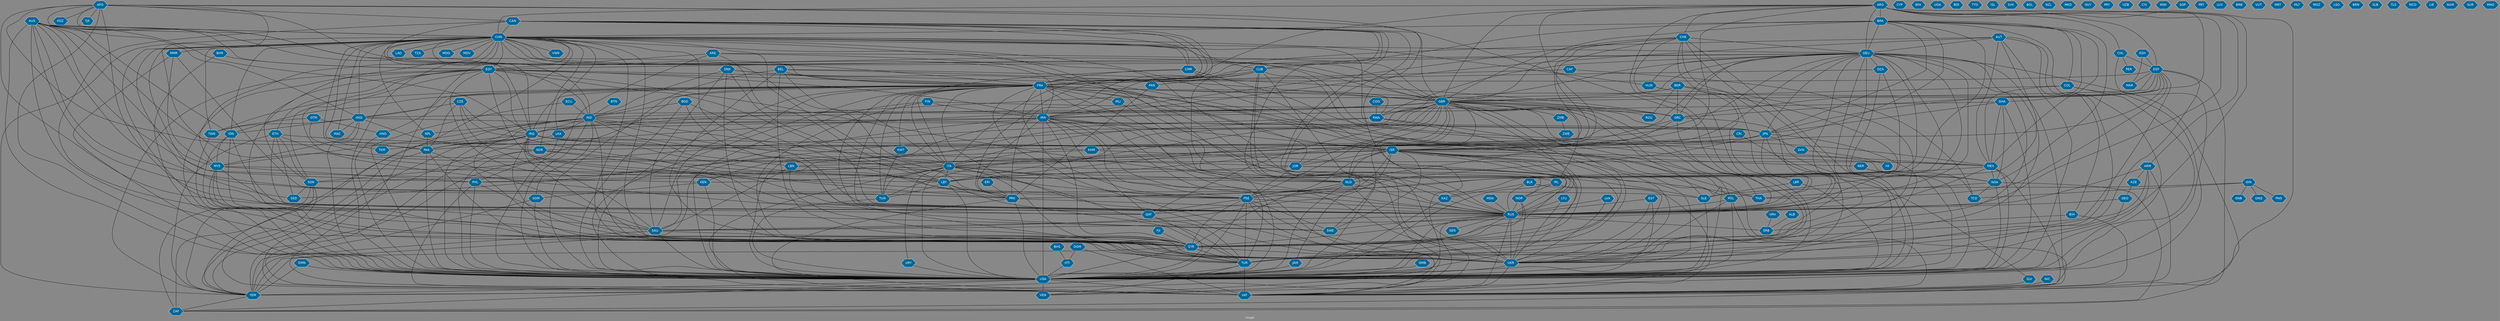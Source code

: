 // Countries together in item graph
graph {
	graph [bgcolor="#888888" fontcolor=white fontsize=12 label="Graph" outputorder=edgesfirst overlap=prism]
	node [color=white fillcolor="#006699" fontcolor=white fontname=Helvetica shape=hexagon style=filled]
	edge [arrowhead=open color=black fontcolor=white fontname=Courier fontsize=12]
		GRC [label=GRC]
		DEU [label=DEU]
		YEM [label=YEM]
		EGY [label=EGY]
		CHN [label=CHN]
		IRQ [label=IRQ]
		IRN [label=IRN]
		RUS [label=RUS]
		UKR [label=UKR]
		SLV [label=SLV]
		ZAF [label=ZAF]
		USA [label=USA]
		PSE [label=PSE]
		TUN [label=TUN]
		TWN [label=TWN]
		GTM [label=GTM]
		MEX [label=MEX]
		HKG [label=HKG]
		AUS [label=AUS]
		SOM [label=SOM]
		IND [label=IND]
		ISR [label=ISR]
		AFG [label=AFG]
		THA [label=THA]
		NPL [label=NPL]
		SSD [label=SSD]
		SDN [label=SDN]
		CYP [label=CYP]
		HTI [label=HTI]
		BRA [label=BRA]
		NOR [label=NOR]
		MYS [label=MYS]
		KOR [label=KOR]
		PRK [label=PRK]
		GBR [label=GBR]
		KHM [label=KHM]
		CUB [label=CUB]
		ARE [label=ARE]
		FRA [label=FRA]
		SYR [label=SYR]
		BFA [label=BFA]
		VAT [label=VAT]
		PAK [label=PAK]
		LKA [label=LKA]
		DNK [label=DNK]
		UGA [label=UGA]
		MAR [label=MAR]
		NLD [label=NLD]
		SAU [label=SAU]
		JOR [label=JOR]
		SLE [label=SLE]
		BIH [label=BIH]
		NIC [label=NIC]
		COG [label=COG]
		BGD [label=BGD]
		COL [label=COL]
		BEL [label=BEL]
		VEN [label=VEN]
		IRL [label=IRL]
		NGA [label=NGA]
		BDI [label=BDI]
		MMR [label=MMR]
		GEO [label=GEO]
		CAN [label=CAN]
		LBY [label=LBY]
		ITA [label=ITA]
		KAZ [label=KAZ]
		CAF [label=CAF]
		ARG [label=ARG]
		CHL [label=CHL]
		POL [label=POL]
		TTO [label=TTO]
		QAT [label=QAT]
		HND [label=HND]
		MDG [label=MDG]
		TUR [label=TUR]
		PAN [label=PAN]
		JPN [label=JPN]
		PHL [label=PHL]
		DOM [label=DOM]
		LBR [label=LBR]
		ARM [label=ARM]
		IDN [label=IDN]
		ROU [label=ROU]
		ESP [label=ESP]
		EST [label=EST]
		URY [label=URY]
		ECU [label=ECU]
		LTU [label=LTU]
		CZE [label=CZE]
		CHE [label=CHE]
		PER [label=PER]
		MDV [label=MDV]
		XK [label=XK]
		CMR [label=CMR]
		GIN [label=GIN]
		GNQ [label=GNQ]
		HUN [label=HUN]
		DZA [label=DZA]
		LBN [label=LBN]
		ISL [label=ISL]
		PNG [label=PNG]
		GHA [label=GHA]
		KEN [label=KEN]
		SVK [label=SVK]
		MLI [label=MLI]
		BOL [label=BOL]
		VNM [label=VNM]
		RWA [label=RWA]
		NZL [label=NZL]
		BHR [label=BHR]
		MKD [label=MKD]
		FIN [label=FIN]
		GUY [label=GUY]
		ZWE [label=ZWE]
		PRY [label=PRY]
		BGR [label=BGR]
		AUT [label=AUT]
		UZB [label=UZB]
		CIV [label=CIV]
		SWE [label=SWE]
		MWI [label=MWI]
		SEN [label=SEN]
		SGP [label=SGP]
		LVA [label=LVA]
		MDA [label=MDA]
		PRT [label=PRT]
		AZE [label=AZE]
		KGZ [label=KGZ]
		CRI [label=CRI]
		SRB [label=SRB]
		ALB [label=ALB]
		KWT [label=KWT]
		LUX [label=LUX]
		BRB [label=BRB]
		VUT [label=VUT]
		TCD [label=TCD]
		JAM [label=JAM]
		HRV [label=HRV]
		FJI [label=FJI]
		MRT [label=MRT]
		MAC [label=MAC]
		BLR [label=BLR]
		NER [label=NER]
		ZMB [label=ZMB]
		LAO [label=LAO]
		ERI [label=ERI]
		TJK [label=TJK]
		GMB [label=GMB]
		ETH [label=ETH]
		SVN [label=SVN]
		TZA [label=TZA]
		BHS [label=BHS]
		BTN [label=BTN]
		MLT [label=MLT]
		ESH [label=ESH]
		MOZ [label=MOZ]
		TKM [label=TKM]
		LSO [label=LSO]
		BRN [label=BRN]
		SLB [label=SLB]
		TLS [label=TLS]
		MCO [label=MCO]
		LIE [label=LIE]
		NAM [label=NAM]
		SUR [label=SUR]
		GNB [label=GNB]
		MNG [label=MNG]
		OMN [label=OMN]
			LVA -- UKR [weight=3]
			IDN -- MYS [weight=3]
			FRA -- NLD [weight=2]
			AUT -- MEX [weight=1]
			IND -- PSE [weight=1]
			USA -- VAT [weight=10]
			GRC -- USA [weight=1]
			CHN -- NPL [weight=5]
			FRA -- IRN [weight=9]
			DEU -- POL [weight=1]
			SDN -- YEM [weight=1]
			ARG -- USA [weight=4]
			AFG -- RUS [weight=1]
			ISR -- TUR [weight=7]
			CAN -- GBR [weight=1]
			IND -- JPN [weight=2]
			ESP -- RWA [weight=2]
			BGD -- PRK [weight=1]
			CHN -- MEX [weight=2]
			AFG -- TJK [weight=1]
			CHN -- MAC [weight=2]
			ARG -- TUR [weight=3]
			CHE -- USA [weight=1]
			ISR -- NLD [weight=1]
			BEL -- GRC [weight=2]
			GIN -- TCD [weight=1]
			HKG -- TWN [weight=11]
			CHN -- PRK [weight=14]
			LBY -- USA [weight=1]
			COG -- RWA [weight=2]
			ARG -- DEU [weight=3]
			FRA -- YEM [weight=8]
			USA -- YEM [weight=18]
			CHE -- RUS [weight=2]
			CHN -- SDN [weight=3]
			MEX -- PRK [weight=1]
			CAF -- FRA [weight=2]
			FIN -- USA [weight=1]
			JPN -- SVN [weight=1]
			ISR -- QAT [weight=1]
			KOR -- PRK [weight=14]
			ISR -- ITA [weight=1]
			NGA -- USA [weight=3]
			KOR -- USA [weight=9]
			CAN -- ITA [weight=1]
			NIC -- VAT [weight=1]
			AFG -- CAN [weight=2]
			EGY -- PSE [weight=12]
			DEU -- EGY [weight=2]
			EGY -- YEM [weight=1]
			FRA -- HKG [weight=1]
			CHN -- IDN [weight=2]
			ESP -- UKR [weight=2]
			CHN -- IND [weight=31]
			CHN -- THA [weight=3]
			KOR -- VAT [weight=12]
			KHM -- USA [weight=1]
			NLD -- UKR [weight=6]
			HKG -- KOR [weight=1]
			CAN -- CHN [weight=8]
			GBR -- IND [weight=8]
			ECU -- IND [weight=3]
			DNK -- RUS [weight=1]
			ARG -- FRA [weight=5]
			LBN -- SYR [weight=31]
			RUS -- SRB [weight=1]
			BGD -- IND [weight=2]
			CHN -- FRA [weight=8]
			SVN -- XK [weight=1]
			CUB -- VAT [weight=7]
			GTM -- TWN [weight=1]
			AUS -- SLE [weight=1]
			IRN -- SYR [weight=33]
			ARE -- LBY [weight=1]
			PSE -- QAT [weight=2]
			DZA -- USA [weight=1]
			CRI -- SLV [weight=4]
			KEN -- USA [weight=1]
			AUS -- GBR [weight=1]
			CHN -- TKM [weight=1]
			IRN -- RUS [weight=11]
			USA -- ZAF [weight=2]
			EST -- UKR [weight=1]
			BRA -- NGA [weight=2]
			GBR -- SWE [weight=1]
			DNK -- SAU [weight=1]
			HTI -- USA [weight=1]
			ISR -- JOR [weight=11]
			CHN -- ITA [weight=2]
			LTU -- UKR [weight=1]
			NLD -- USA [weight=1]
			FRA -- SYR [weight=11]
			MEX -- USA [weight=8]
			DEU -- PSE [weight=1]
			CAN -- CUB [weight=1]
			PSE -- TUR [weight=1]
			CAN -- FRA [weight=1]
			FRA -- IRL [weight=1]
			EGY -- IRN [weight=4]
			FRA -- TWN [weight=1]
			FRA -- RUS [weight=18]
			AUT -- UKR [weight=5]
			KEN -- SOM [weight=14]
			POL -- RUS [weight=8]
			MEX -- VAT [weight=1]
			FIN -- GRC [weight=1]
			GBR -- USA [weight=8]
			AUT -- BIH [weight=1]
			EGY -- SYR [weight=2]
			AUT -- KAZ [weight=1]
			AUS -- UKR [weight=1]
			SYR -- USA [weight=38]
			BTN -- IND [weight=1]
			AUS -- PRK [weight=1]
			CUB -- FRA [weight=2]
			IRN -- PRK [weight=2]
			AUS -- HKG [weight=1]
			ITA -- LBY [weight=8]
			ISR -- SYR [weight=27]
			IRQ -- USA [weight=50]
			CHN -- IRN [weight=2]
			HKG -- MAC [weight=2]
			FRA -- IRQ [weight=7]
			BEL -- GBR [weight=1]
			HKG -- MYS [weight=2]
			GTM -- HND [weight=1]
			BRA -- COL [weight=1]
			ARG -- GBR [weight=1]
			DOM -- VAT [weight=1]
			IRL -- USA [weight=9]
			PSE -- UKR [weight=1]
			ZMB -- ZWE [weight=2]
			AUS -- RUS [weight=2]
			RWA -- SDN [weight=1]
			EGY -- NLD [weight=2]
			JPN -- UKR [weight=1]
			CZE -- PAK [weight=1]
			BGR -- ROU [weight=4]
			ARG -- GRC [weight=2]
			ISR -- NOR [weight=1]
			USA -- VEN [weight=8]
			AUT -- USA [weight=1]
			GBR -- ITA [weight=2]
			COL -- USA [weight=1]
			POL -- UKR [weight=3]
			CHN -- MYS [weight=10]
			ESH -- ESP [weight=1]
			CHN -- NOR [weight=4]
			CHN -- YEM [weight=3]
			PRK -- RUS [weight=6]
			BLR -- KAZ [weight=4]
			ESP -- JPN [weight=2]
			FRA -- RWA [weight=7]
			AZE -- GEO [weight=1]
			IND -- NPL [weight=8]
			BHR -- EGY [weight=1]
			DEU -- HUN [weight=2]
			BRA -- DEU [weight=6]
			CHE -- LBR [weight=2]
			COL -- MEX [weight=4]
			CUB -- PAN [weight=2]
			DEU -- JPN [weight=1]
			CAN -- USA [weight=2]
			GBR -- YEM [weight=4]
			URY -- USA [weight=6]
			CHN -- TUR [weight=4]
			GBR -- TUN [weight=4]
			KWT -- TUN [weight=2]
			CHN -- VAT [weight=5]
			SLE -- USA [weight=2]
			IRL -- VAT [weight=2]
			FRA -- IND [weight=1]
			AFG -- FRA [weight=1]
			CHE -- PHL [weight=1]
			ITA -- KEN [weight=1]
			HRV -- SRB [weight=2]
			CAN -- SYR [weight=1]
			MMR -- PRK [weight=2]
			CHN -- MDV [weight=1]
			ITA -- UKR [weight=3]
			GBR -- GRC [weight=6]
			TUR -- USA [weight=5]
			FRA -- MLI [weight=7]
			LBY -- TUR [weight=1]
			MYS -- PHL [weight=2]
			ISR -- LBN [weight=16]
			CMR -- FRA [weight=1]
			AUS -- KEN [weight=1]
			CUB -- RUS [weight=4]
			CHL -- PER [weight=1]
			BEL -- USA [weight=3]
			EGY -- QAT [weight=3]
			CAN -- CMR [weight=1]
			AUS -- USA [weight=1]
			ESP -- TUR [weight=1]
			GHA -- USA [weight=1]
			RUS -- VAT [weight=1]
			RUS -- SAU [weight=4]
			EGY -- ISR [weight=8]
			PAN -- PRK [weight=1]
			CAF -- TCD [weight=1]
			SAU -- SYR [weight=9]
			GBR -- HKG [weight=16]
			CHE -- GBR [weight=1]
			GBR -- LBY [weight=1]
			IRQ -- RUS [weight=6]
			DEU -- RWA [weight=1]
			JPN -- PRK [weight=8]
			BLR -- UKR [weight=5]
			GBR -- SLE [weight=1]
			CHN -- JPN [weight=68]
			GIN -- SLE [weight=2]
			IRQ -- SAU [weight=15]
			IRQ -- SYR [weight=18]
			EGY -- RUS [weight=2]
			DEU -- VAT [weight=3]
			ISR -- USA [weight=61]
			DEU -- GRC [weight=13]
			GBR -- RUS [weight=14]
			EGY -- IRQ [weight=3]
			ARM -- VAT [weight=5]
			MYS -- UKR [weight=23]
			CHL -- USA [weight=1]
			AUS -- IDN [weight=4]
			ESP -- THA [weight=1]
			POL -- USA [weight=5]
			IND -- UKR [weight=1]
			GBR -- SYR [weight=11]
			HKG -- IDN [weight=2]
			GIN -- PNG [weight=3]
			BGR -- RUS [weight=4]
			ISR -- PSE [weight=489]
			HND -- USA [weight=1]
			IND -- PAK [weight=45]
			CHN -- LKA [weight=4]
			GMB -- USA [weight=1]
			ESP -- FRA [weight=3]
			NLD -- RUS [weight=5]
			BRA -- ITA [weight=3]
			IND -- LKA [weight=6]
			CHN -- MMR [weight=19]
			ARG -- CHL [weight=2]
			NLD -- SYR [weight=5]
			EGY -- SDN [weight=1]
			CUB -- PRK [weight=2]
			ETH -- LBY [weight=1]
			GBR -- NLD [weight=1]
			CHN -- SSD [weight=3]
			DNK -- POL [weight=2]
			CAN -- IRQ [weight=2]
			JOR -- USA [weight=2]
			DEU -- IRQ [weight=3]
			QAT -- TUR [weight=1]
			IRN -- TUR [weight=2]
			ITA -- SDN [weight=3]
			IRN -- SAU [weight=17]
			IRQ -- LBY [weight=2]
			PRK -- VAT [weight=1]
			DEU -- GBR [weight=15]
			NGA -- TCD [weight=8]
			ETH -- SSD [weight=1]
			JOR -- PSE [weight=2]
			ISR -- RUS [weight=2]
			CAN -- JAM [weight=1]
			ARG -- CHE [weight=1]
			OMN -- YEM [weight=1]
			IND -- ITA [weight=2]
			BHR -- USA [weight=1]
			AFG -- ITA [weight=1]
			BGR -- GRC [weight=2]
			NER -- NGA [weight=1]
			CHN -- PAK [weight=6]
			ARG -- BRA [weight=4]
			JPN -- KOR [weight=22]
			FRA -- VAT [weight=1]
			DNK -- IND [weight=2]
			FRA -- TUR [weight=2]
			IRQ -- YEM [weight=1]
			BEL -- SYR [weight=1]
			MDA -- RUS [weight=1]
			BGR -- GBR [weight=2]
			LKA -- PHL [weight=1]
			IND -- IRQ [weight=2]
			NPL -- PAK [weight=1]
			JOR -- LBY [weight=3]
			CHE -- UKR [weight=3]
			FRA -- QAT [weight=1]
			IND -- YEM [weight=2]
			CUB -- USA [weight=45]
			CRI -- ISR [weight=2]
			LBR -- SLE [weight=1]
			RUS -- YEM [weight=1]
			ITA -- SLE [weight=1]
			CHN -- IRQ [weight=3]
			ISR -- MEX [weight=1]
			FRA -- UKR [weight=5]
			DEU -- DZA [weight=1]
			IDN -- SAU [weight=1]
			CHN -- HKG [weight=100]
			HKG -- USA [weight=2]
			FRA -- IDN [weight=1]
			JPN -- KHM [weight=1]
			ALB -- SRB [weight=2]
			SYR -- TUR [weight=41]
			EGY -- FRA [weight=1]
			CZE -- PSE [weight=8]
			GRC -- LBY [weight=2]
			ERI -- PRK [weight=1]
			IRQ -- TKM [weight=1]
			SAU -- YEM [weight=53]
			AFG -- SWE [weight=1]
			CHN -- CMR [weight=1]
			CHN -- TZA [weight=2]
			NLD -- PSE [weight=1]
			CHE -- SYR [weight=6]
			ARM -- TUR [weight=18]
			BIH -- SRB [weight=2]
			GBR -- ROU [weight=2]
			AFG -- GBR [weight=12]
			MLI -- NLD [weight=2]
			ESH -- MAR [weight=1]
			IRN -- QAT [weight=3]
			ARG -- ESP [weight=1]
			BRA -- USA [weight=1]
			ARG -- VAT [weight=4]
			BHS -- HTI [weight=3]
			AUS -- IRQ [weight=3]
			IRN -- UKR [weight=2]
			IRL -- NOR [weight=1]
			CHN -- DEU [weight=11]
			LBR -- USA [weight=3]
			PAK -- TUR [weight=1]
			CHN -- ZAF [weight=3]
			JOR -- SYR [weight=30]
			DOM -- HTI [weight=4]
			EST -- RUS [weight=5]
			ETH -- SDN [weight=3]
			CUB -- IRN [weight=1]
			LTU -- RUS [weight=5]
			PRK -- USA [weight=31]
			ARG -- CHN [weight=4]
			PAK -- YEM [weight=6]
			CHE -- LBY [weight=1]
			ARE -- USA [weight=5]
			AUS -- EGY [weight=3]
			BRA -- GBR [weight=2]
			DEU -- PHL [weight=1]
			QAT -- USA [weight=10]
			SOM -- USA [weight=2]
			ARM -- RUS [weight=1]
			CHN -- EGY [weight=1]
			EGY -- ETH [weight=1]
			SLV -- VAT [weight=4]
			LVA -- RUS [weight=4]
			FRA -- NER [weight=1]
			CZE -- IRQ [weight=1]
			IND -- USA [weight=16]
			CHN -- TWN [weight=29]
			ISR -- VAT [weight=5]
			DZA -- FRA [weight=6]
			GBR -- PAK [weight=7]
			RUS -- TUR [weight=4]
			EGY -- USA [weight=20]
			IRN -- VEN [weight=1]
			CHN -- KAZ [weight=1]
			GBR -- IRL [weight=7]
			GBR -- QAT [weight=1]
			IRQ -- PAK [weight=1]
			MMR -- MYS [weight=2]
			GBR -- ZMB [weight=1]
			KOR -- LBY [weight=2]
			GHA -- JPN [weight=1]
			BEL -- ITA [weight=1]
			MEX -- NGA [weight=2]
			FRA -- GRC [weight=1]
			IRN -- PSE [weight=3]
			IRN -- YEM [weight=13]
			TUN -- USA [weight=1]
			FIN -- UKR [weight=1]
			ISR -- SWE [weight=1]
			BGR -- TUR [weight=1]
			FRA -- USA [weight=14]
			JAM -- USA [weight=2]
			FRA -- KWT [weight=2]
			FIN -- IRN [weight=1]
			IRN -- IRQ [weight=23]
			MEX -- RUS [weight=1]
			CAN -- PRK [weight=1]
			IRQ -- UKR [weight=1]
			TWN -- USA [weight=1]
			CHN -- MDG [weight=1]
			KHM -- THA [weight=1]
			DEU -- SAU [weight=1]
			DEU -- NLD [weight=2]
			GIN -- GNB [weight=1]
			IRQ -- JOR [weight=4]
			CHN -- PHL [weight=14]
			ETH -- ISR [weight=3]
			ARG -- ISR [weight=1]
			RUS -- UKR [weight=578]
			ITA -- USA [weight=6]
			GTM -- MEX [weight=1]
			IRN -- USA [weight=118]
			FRA -- PSE [weight=13]
			GBR -- POL [weight=2]
			NGA -- THA [weight=1]
			CHN -- KOR [weight=24]
			AFG -- QAT [weight=2]
			GEO -- RUS [weight=2]
			LKA -- VAT [weight=5]
			AFG -- UKR [weight=1]
			ARE -- JOR [weight=2]
			DEU -- UKR [weight=24]
			PSE -- RUS [weight=1]
			TUR -- VAT [weight=11]
			GIN -- GNQ [weight=1]
			CAN -- UKR [weight=1]
			SYR -- YEM [weight=1]
			PSE -- SYR [weight=5]
			TUR -- VEN [weight=2]
			GHA -- IRN [weight=1]
			HUN -- RUS [weight=4]
			RWA -- ZAF [weight=1]
			DEU -- TUR [weight=3]
			ARG -- ARM [weight=2]
			BRA -- GHA [weight=2]
			BEL -- TUR [weight=1]
			RUS -- USA [weight=77]
			FRA -- ITA [weight=5]
			DNK -- FRA [weight=1]
			CHN -- SYR [weight=5]
			FRA -- ISR [weight=19]
			BRA -- CHN [weight=3]
			AUS -- CHN [weight=8]
			IRQ -- TUR [weight=11]
			SDN -- VAT [weight=3]
			ETH -- YEM [weight=1]
			IND -- SOM [weight=1]
			NER -- TCD [weight=2]
			IDN -- SYR [weight=2]
			GBR -- IRN [weight=4]
			BRA -- CUB [weight=2]
			PHL -- VAT [weight=9]
			BGD -- SWE [weight=1]
			GBR -- PSE [weight=6]
			LBY -- TUN [weight=2]
			MYS -- USA [weight=11]
			GBR -- KEN [weight=2]
			IRQ -- ISR [weight=1]
			MYS -- RUS [weight=7]
			ETH -- SAU [weight=1]
			GHA -- NGA [weight=2]
			IRQ -- LBN [weight=1]
			IND -- MYS [weight=1]
			AFG -- USA [weight=32]
			ARG -- RUS [weight=3]
			HKG -- JPN [weight=3]
			MYS -- SYR [weight=2]
			ISR -- UKR [weight=1]
			PSE -- VAT [weight=7]
			FRA -- GBR [weight=12]
			IRN -- ISR [weight=50]
			BEL -- FRA [weight=2]
			FRA -- KAZ [weight=1]
			FRA -- HND [weight=1]
			AUT -- DEU [weight=1]
			SDN -- SSD [weight=94]
			CHN -- HUN [weight=2]
			BGD -- USA [weight=2]
			AUT -- IRN [weight=5]
			BRA -- JPN [weight=1]
			ARE -- EGY [weight=1]
			GBR -- THA [weight=1]
			DEU -- SYR [weight=5]
			GBR -- JPN [weight=2]
			ECU -- USA [weight=1]
			BRA -- NLD [weight=2]
			AUS -- KHM [weight=1]
			POL -- VAT [weight=1]
			FJI -- SYR [weight=2]
			PSE -- SWE [weight=4]
			GBR -- UKR [weight=5]
			ARE -- GBR [weight=1]
			CMR -- MEX [weight=1]
			DEU -- RUS [weight=45]
			JPN -- USA [weight=16]
			BRA -- MEX [weight=3]
			CHN -- USA [weight=66]
			CZE -- HKG [weight=1]
			CHN -- GBR [weight=13]
			NOR -- RUS [weight=3]
			LBN -- NLD [weight=2]
			AFG -- KGZ [weight=2]
			BLR -- RUS [weight=5]
			DEU -- ITA [weight=5]
			GBR -- RWA [weight=2]
			OMN -- USA [weight=1]
			NOR -- SYR [weight=2]
			GBR -- ISR [weight=4]
			COL -- VEN [weight=2]
			CHN -- RUS [weight=35]
			YEM -- ZAF [weight=1]
			CHL -- ESP [weight=1]
			FRA -- SAU [weight=4]
			KAZ -- USA [weight=2]
			CHE -- DEU [weight=1]
			RWA -- SYR [weight=1]
			UKR -- USA [weight=51]
			GRC -- ISR [weight=2]
			PSE -- USA [weight=17]
			CHN -- LAO [weight=1]
			ESP -- VAT [weight=2]
			GBR -- IRQ [weight=15]
			NOR -- UKR [weight=1]
			CHN -- CUB [weight=1]
			CMR -- NGA [weight=1]
			GRC -- RUS [weight=13]
			DEU -- FRA [weight=13]
			ITA -- RUS [weight=3]
			GBR -- JOR [weight=1]
			PHL -- USA [weight=2]
			PAK -- USA [weight=5]
			UKR -- VAT [weight=1]
			ISR -- SAU [weight=2]
			ITA -- SYR [weight=4]
			LBY -- PRK [weight=1]
			DNK -- TUR [weight=1]
			PHL -- SYR [weight=1]
			SYR -- UKR [weight=1]
			DZA -- LBY [weight=5]
			SOM -- YEM [weight=1]
			NGA -- ZAF [weight=2]
			GHA -- MEX [weight=2]
			CHN -- UKR [weight=3]
			CHE -- IRN [weight=1]
			MMR -- USA [weight=8]
			CHN -- VNM [weight=11]
			GEO -- UKR [weight=2]
			ESP -- GBR [weight=8]
			RWA -- SSD [weight=1]
			EGY -- LBY [weight=9]
			SDN -- ZAF [weight=5]
			ARG -- NLD [weight=1]
			ARM -- AZE [weight=6]
			DEU -- ISR [weight=2]
			CMR -- ITA [weight=1]
			ITA -- PSE [weight=4]
			CUB -- VEN [weight=2]
			ITA -- TUN [weight=1]
			ESP -- GRC [weight=1]
			AUT -- FRA [weight=4]
			KAZ -- RUS [weight=4]
			MYS -- NLD [weight=7]
			AFG -- CHN [weight=5]
			IDN -- USA [weight=2]
			ESP -- ISR [weight=1]
			AUS -- IND [weight=3]
			BIH -- VAT [weight=2]
			IND -- RUS [weight=3]
			FRA -- TUN [weight=2]
			CUB -- POL [weight=2]
			ARM -- USA [weight=3]
			DEU -- ZAF [weight=1]
			ITA -- VAT [weight=5]
			RUS -- SEN [weight=2]
			JPN -- RUS [weight=2]
			DEU -- USA [weight=15]
			PAK -- SAU [weight=4]
			LBN -- SAU [weight=3]
			RUS -- SYR [weight=23]
			ESP -- MAR [weight=3]
			IRN -- PAK [weight=7]
			COL -- GBR [weight=1]
			RUS -- SWE [weight=1]
			ITA -- URY [weight=2]
			AFG -- PAK [weight=22]
			EST -- USA [weight=4]
			CZE -- RUS [weight=1]
			SAU -- USA [weight=23]
			AUS -- MYS [weight=2]
}